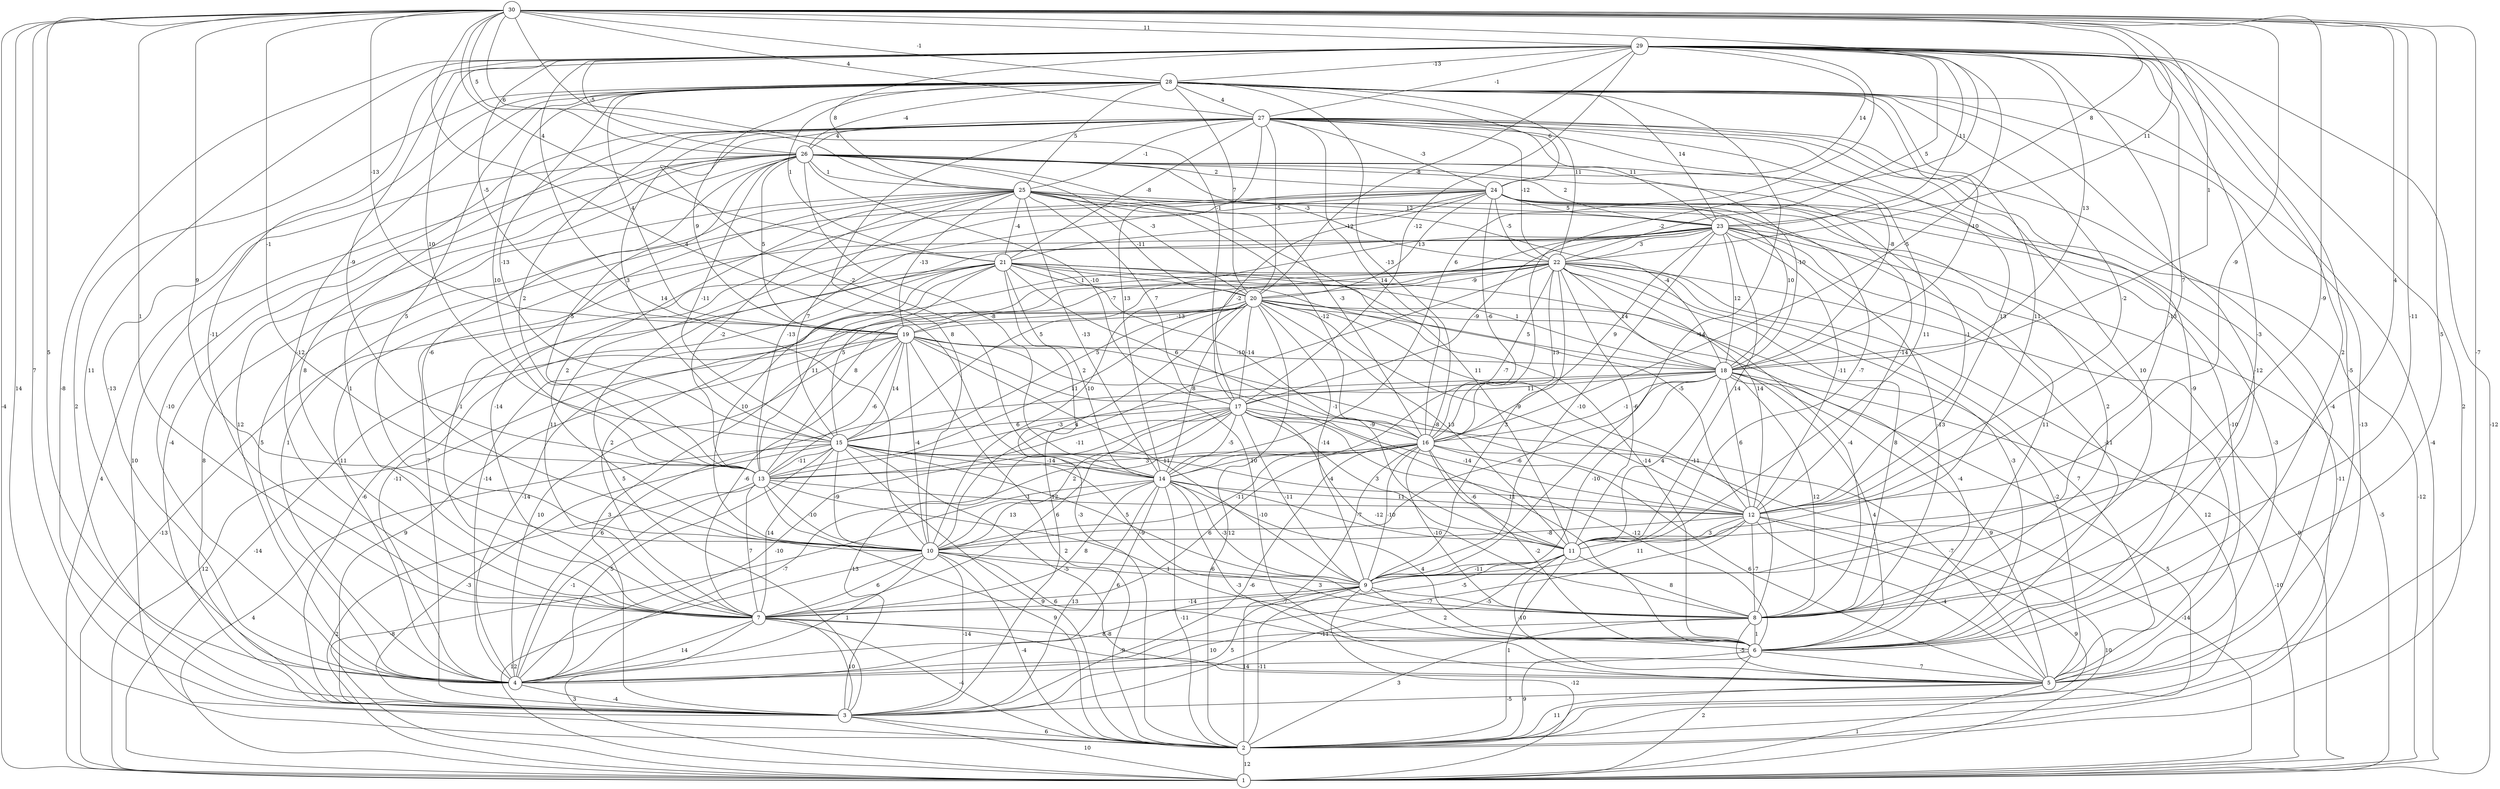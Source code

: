 graph { 
	 fontname="Helvetica,Arial,sans-serif" 
	 node [shape = circle]; 
	 30 -- 1 [label = "-4"];
	 30 -- 2 [label = "14"];
	 30 -- 3 [label = "7"];
	 30 -- 4 [label = "5"];
	 30 -- 5 [label = "-7"];
	 30 -- 6 [label = "5"];
	 30 -- 7 [label = "1"];
	 30 -- 8 [label = "-11"];
	 30 -- 9 [label = "-9"];
	 30 -- 10 [label = "9"];
	 30 -- 11 [label = "4"];
	 30 -- 12 [label = "-9"];
	 30 -- 13 [label = "-1"];
	 30 -- 14 [label = "4"];
	 30 -- 16 [label = "-2"];
	 30 -- 17 [label = "-1"];
	 30 -- 18 [label = "1"];
	 30 -- 19 [label = "-13"];
	 30 -- 21 [label = "4"];
	 30 -- 22 [label = "11"];
	 30 -- 23 [label = "8"];
	 30 -- 25 [label = "6"];
	 30 -- 26 [label = "5"];
	 30 -- 27 [label = "4"];
	 30 -- 28 [label = "-1"];
	 30 -- 29 [label = "11"];
	 29 -- 1 [label = "-12"];
	 29 -- 2 [label = "2"];
	 29 -- 3 [label = "-8"];
	 29 -- 4 [label = "11"];
	 29 -- 5 [label = "-5"];
	 29 -- 6 [label = "2"];
	 29 -- 7 [label = "-11"];
	 29 -- 8 [label = "-3"];
	 29 -- 9 [label = "-13"];
	 29 -- 10 [label = "14"];
	 29 -- 12 [label = "7"];
	 29 -- 13 [label = "-9"];
	 29 -- 14 [label = "6"];
	 29 -- 15 [label = "10"];
	 29 -- 16 [label = "-5"];
	 29 -- 17 [label = "-12"];
	 29 -- 18 [label = "13"];
	 29 -- 19 [label = "-5"];
	 29 -- 20 [label = "-8"];
	 29 -- 22 [label = "5"];
	 29 -- 23 [label = "-11"];
	 29 -- 24 [label = "14"];
	 29 -- 25 [label = "8"];
	 29 -- 26 [label = "-5"];
	 29 -- 27 [label = "-1"];
	 29 -- 28 [label = "-13"];
	 28 -- 1 [label = "-4"];
	 28 -- 2 [label = "-13"];
	 28 -- 3 [label = "2"];
	 28 -- 4 [label = "-13"];
	 28 -- 6 [label = "-12"];
	 28 -- 7 [label = "-12"];
	 28 -- 9 [label = "-14"];
	 28 -- 10 [label = "5"];
	 28 -- 11 [label = "11"];
	 28 -- 12 [label = "-2"];
	 28 -- 13 [label = "10"];
	 28 -- 14 [label = "-2"];
	 28 -- 15 [label = "-13"];
	 28 -- 16 [label = "-13"];
	 28 -- 18 [label = "10"];
	 28 -- 19 [label = "4"];
	 28 -- 20 [label = "7"];
	 28 -- 21 [label = "1"];
	 28 -- 22 [label = "11"];
	 28 -- 23 [label = "14"];
	 28 -- 24 [label = "6"];
	 28 -- 25 [label = "5"];
	 28 -- 26 [label = "-4"];
	 28 -- 27 [label = "4"];
	 27 -- 4 [label = "-10"];
	 27 -- 5 [label = "-4"];
	 27 -- 6 [label = "-9"];
	 27 -- 7 [label = "8"];
	 27 -- 8 [label = "10"];
	 27 -- 10 [label = "8"];
	 27 -- 11 [label = "11"];
	 27 -- 12 [label = "13"];
	 27 -- 13 [label = "2"];
	 27 -- 14 [label = "13"];
	 27 -- 15 [label = "3"];
	 27 -- 16 [label = "14"];
	 27 -- 18 [label = "-8"];
	 27 -- 19 [label = "9"];
	 27 -- 20 [label = "-5"];
	 27 -- 21 [label = "-8"];
	 27 -- 22 [label = "-12"];
	 27 -- 23 [label = "11"];
	 27 -- 24 [label = "-3"];
	 27 -- 25 [label = "-1"];
	 27 -- 26 [label = "4"];
	 26 -- 1 [label = "4"];
	 26 -- 2 [label = "10"];
	 26 -- 3 [label = "-4"];
	 26 -- 4 [label = "12"];
	 26 -- 5 [label = "-10"];
	 26 -- 7 [label = "1"];
	 26 -- 10 [label = "-6"];
	 26 -- 12 [label = "-1"];
	 26 -- 13 [label = "5"];
	 26 -- 14 [label = "-8"];
	 26 -- 15 [label = "-11"];
	 26 -- 16 [label = "-3"];
	 26 -- 17 [label = "-10"];
	 26 -- 18 [label = "-10"];
	 26 -- 19 [label = "5"];
	 26 -- 20 [label = "-3"];
	 26 -- 22 [label = "-3"];
	 26 -- 23 [label = "2"];
	 26 -- 24 [label = "2"];
	 26 -- 25 [label = "1"];
	 25 -- 3 [label = "8"];
	 25 -- 4 [label = "5"];
	 25 -- 6 [label = "11"];
	 25 -- 7 [label = "1"];
	 25 -- 8 [label = "2"];
	 25 -- 10 [label = "2"];
	 25 -- 11 [label = "11"];
	 25 -- 13 [label = "-2"];
	 25 -- 14 [label = "-13"];
	 25 -- 15 [label = "7"];
	 25 -- 16 [label = "-12"];
	 25 -- 17 [label = "7"];
	 25 -- 18 [label = "-4"];
	 25 -- 19 [label = "-13"];
	 25 -- 20 [label = "-11"];
	 25 -- 21 [label = "-4"];
	 25 -- 23 [label = "12"];
	 24 -- 1 [label = "-12"];
	 24 -- 2 [label = "-11"];
	 24 -- 3 [label = "7"];
	 24 -- 4 [label = "1"];
	 24 -- 5 [label = "-3"];
	 24 -- 7 [label = "-14"];
	 24 -- 11 [label = "-7"];
	 24 -- 12 [label = "-14"];
	 24 -- 13 [label = "-13"];
	 24 -- 16 [label = "-6"];
	 24 -- 17 [label = "-2"];
	 24 -- 18 [label = "10"];
	 24 -- 20 [label = "13"];
	 24 -- 21 [label = "-12"];
	 24 -- 22 [label = "-5"];
	 24 -- 23 [label = "5"];
	 23 -- 1 [label = "-5"];
	 23 -- 3 [label = "5"];
	 23 -- 4 [label = "11"];
	 23 -- 5 [label = "7"];
	 23 -- 6 [label = "-11"];
	 23 -- 7 [label = "11"];
	 23 -- 8 [label = "-13"];
	 23 -- 9 [label = "-10"];
	 23 -- 10 [label = "-10"];
	 23 -- 11 [label = "14"];
	 23 -- 12 [label = "-11"];
	 23 -- 15 [label = "5"];
	 23 -- 16 [label = "9"];
	 23 -- 17 [label = "-9"];
	 23 -- 18 [label = "12"];
	 23 -- 22 [label = "3"];
	 22 -- 1 [label = "9"];
	 22 -- 2 [label = "12"];
	 22 -- 3 [label = "12"];
	 22 -- 4 [label = "-14"];
	 22 -- 5 [label = "7"];
	 22 -- 6 [label = "-3"];
	 22 -- 7 [label = "2"];
	 22 -- 8 [label = "8"];
	 22 -- 9 [label = "3"];
	 22 -- 11 [label = "-6"];
	 22 -- 12 [label = "14"];
	 22 -- 13 [label = "8"];
	 22 -- 14 [label = "-7"];
	 22 -- 15 [label = "5"];
	 22 -- 16 [label = "13"];
	 22 -- 18 [label = "14"];
	 22 -- 19 [label = "-7"];
	 22 -- 20 [label = "-9"];
	 21 -- 1 [label = "-13"];
	 21 -- 2 [label = "-3"];
	 21 -- 3 [label = "-6"];
	 21 -- 4 [label = "-11"];
	 21 -- 6 [label = "-14"];
	 21 -- 8 [label = "-4"];
	 21 -- 10 [label = "10"];
	 21 -- 11 [label = "-1"];
	 21 -- 12 [label = "-5"];
	 21 -- 13 [label = "11"];
	 21 -- 14 [label = "2"];
	 21 -- 15 [label = "5"];
	 21 -- 16 [label = "6"];
	 21 -- 18 [label = "1"];
	 21 -- 20 [label = "1"];
	 20 -- 1 [label = "-14"];
	 20 -- 2 [label = "12"];
	 20 -- 3 [label = "3"];
	 20 -- 4 [label = "-14"];
	 20 -- 5 [label = "-2"];
	 20 -- 6 [label = "-4"];
	 20 -- 8 [label = "-11"];
	 20 -- 9 [label = "-14"];
	 20 -- 10 [label = "4"];
	 20 -- 11 [label = "13"];
	 20 -- 12 [label = "-9"];
	 20 -- 13 [label = "11"];
	 20 -- 14 [label = "8"];
	 20 -- 17 [label = "-14"];
	 20 -- 18 [label = "5"];
	 20 -- 19 [label = "-13"];
	 19 -- 1 [label = "12"];
	 19 -- 2 [label = "2"];
	 19 -- 3 [label = "9"];
	 19 -- 4 [label = "10"];
	 19 -- 5 [label = "-10"];
	 19 -- 6 [label = "11"];
	 19 -- 7 [label = "-6"];
	 19 -- 9 [label = "11"];
	 19 -- 10 [label = "-4"];
	 19 -- 12 [label = "-8"];
	 19 -- 13 [label = "-6"];
	 19 -- 15 [label = "14"];
	 19 -- 18 [label = "-10"];
	 18 -- 1 [label = "-10"];
	 18 -- 2 [label = "5"];
	 18 -- 4 [label = "6"];
	 18 -- 5 [label = "9"];
	 18 -- 6 [label = "4"];
	 18 -- 8 [label = "12"];
	 18 -- 9 [label = "-10"];
	 18 -- 10 [label = "-6"];
	 18 -- 11 [label = "4"];
	 18 -- 12 [label = "6"];
	 18 -- 13 [label = "-3"];
	 18 -- 16 [label = "-1"];
	 18 -- 17 [label = "11"];
	 17 -- 3 [label = "13"];
	 17 -- 4 [label = "-10"];
	 17 -- 5 [label = "-7"];
	 17 -- 6 [label = "-12"];
	 17 -- 7 [label = "6"];
	 17 -- 8 [label = "-12"];
	 17 -- 9 [label = "-11"];
	 17 -- 10 [label = "2"];
	 17 -- 11 [label = "3"];
	 17 -- 12 [label = "-14"];
	 17 -- 13 [label = "-11"];
	 17 -- 14 [label = "-5"];
	 17 -- 15 [label = "6"];
	 17 -- 16 [label = "-9"];
	 16 -- 1 [label = "-14"];
	 16 -- 2 [label = "-7"];
	 16 -- 3 [label = "-6"];
	 16 -- 4 [label = "-7"];
	 16 -- 5 [label = "6"];
	 16 -- 6 [label = "-2"];
	 16 -- 7 [label = "6"];
	 16 -- 8 [label = "-10"];
	 16 -- 9 [label = "-10"];
	 16 -- 10 [label = "-11"];
	 16 -- 11 [label = "-6"];
	 16 -- 13 [label = "3"];
	 16 -- 14 [label = "10"];
	 15 -- 1 [label = "4"];
	 15 -- 2 [label = "9"];
	 15 -- 3 [label = "-3"];
	 15 -- 4 [label = "5"];
	 15 -- 5 [label = "-5"];
	 15 -- 7 [label = "14"];
	 15 -- 8 [label = "-9"];
	 15 -- 9 [label = "5"];
	 15 -- 10 [label = "-9"];
	 15 -- 12 [label = "-4"];
	 15 -- 13 [label = "-11"];
	 15 -- 14 [label = "-14"];
	 14 -- 1 [label = "-8"];
	 14 -- 2 [label = "-11"];
	 14 -- 3 [label = "13"];
	 14 -- 4 [label = "6"];
	 14 -- 5 [label = "-3"];
	 14 -- 6 [label = "4"];
	 14 -- 7 [label = "8"];
	 14 -- 9 [label = "-3"];
	 14 -- 10 [label = "13"];
	 14 -- 11 [label = "-7"];
	 14 -- 12 [label = "11"];
	 13 -- 1 [label = "2"];
	 13 -- 2 [label = "9"];
	 13 -- 4 [label = "-1"];
	 13 -- 6 [label = "1"];
	 13 -- 7 [label = "7"];
	 13 -- 10 [label = "-10"];
	 13 -- 12 [label = "-1"];
	 12 -- 1 [label = "10"];
	 12 -- 2 [label = "9"];
	 12 -- 4 [label = "-7"];
	 12 -- 5 [label = "-4"];
	 12 -- 8 [label = "-7"];
	 12 -- 9 [label = "11"];
	 12 -- 10 [label = "-8"];
	 12 -- 11 [label = "3"];
	 11 -- 2 [label = "1"];
	 11 -- 3 [label = "-11"];
	 11 -- 5 [label = "-10"];
	 11 -- 7 [label = "-5"];
	 11 -- 8 [label = "8"];
	 11 -- 9 [label = "-11"];
	 10 -- 1 [label = "12"];
	 10 -- 2 [label = "-4"];
	 10 -- 3 [label = "-14"];
	 10 -- 4 [label = "1"];
	 10 -- 6 [label = "6"];
	 10 -- 7 [label = "6"];
	 10 -- 8 [label = "3"];
	 10 -- 9 [label = "-6"];
	 9 -- 1 [label = "-12"];
	 9 -- 2 [label = "-11"];
	 9 -- 3 [label = "5"];
	 9 -- 4 [label = "-8"];
	 9 -- 6 [label = "2"];
	 9 -- 7 [label = "-14"];
	 9 -- 8 [label = "-5"];
	 8 -- 2 [label = "3"];
	 8 -- 4 [label = "10"];
	 8 -- 5 [label = "-5"];
	 8 -- 6 [label = "1"];
	 7 -- 1 [label = "3"];
	 7 -- 2 [label = "-4"];
	 7 -- 3 [label = "10"];
	 7 -- 4 [label = "14"];
	 7 -- 5 [label = "-9"];
	 7 -- 6 [label = "8"];
	 6 -- 1 [label = "2"];
	 6 -- 2 [label = "9"];
	 6 -- 4 [label = "14"];
	 6 -- 5 [label = "7"];
	 5 -- 1 [label = "1"];
	 5 -- 2 [label = "11"];
	 5 -- 3 [label = "-5"];
	 4 -- 3 [label = "-4"];
	 3 -- 1 [label = "10"];
	 3 -- 2 [label = "6"];
	 2 -- 1 [label = "12"];
	 1;
	 2;
	 3;
	 4;
	 5;
	 6;
	 7;
	 8;
	 9;
	 10;
	 11;
	 12;
	 13;
	 14;
	 15;
	 16;
	 17;
	 18;
	 19;
	 20;
	 21;
	 22;
	 23;
	 24;
	 25;
	 26;
	 27;
	 28;
	 29;
	 30;
}
